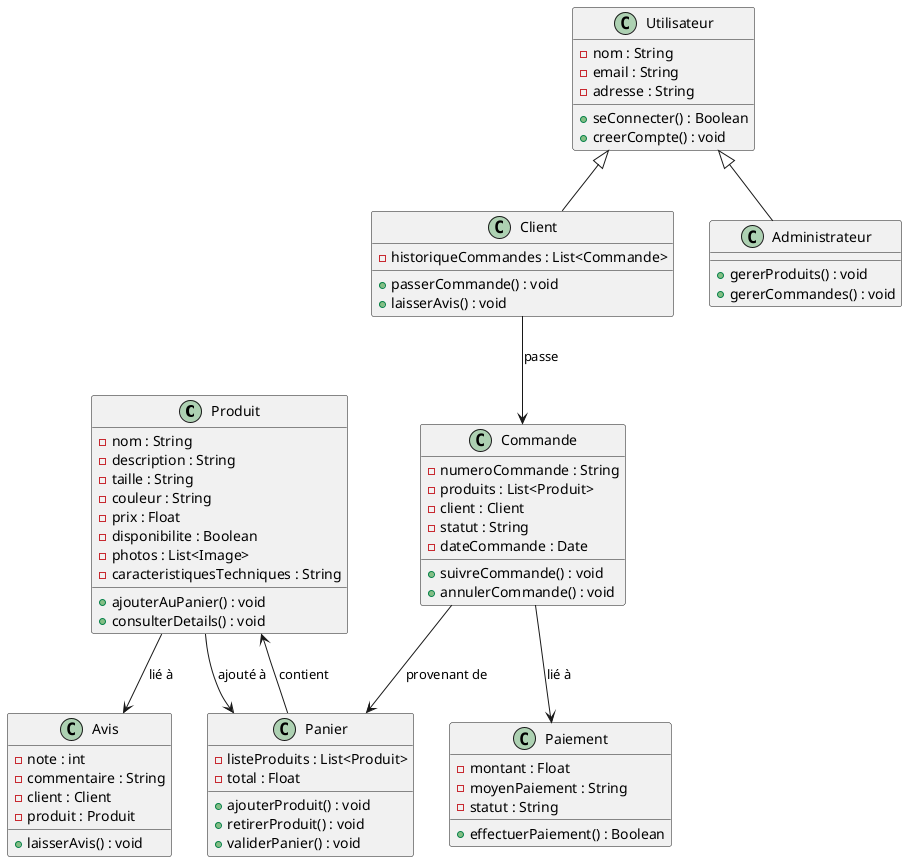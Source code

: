 @startuml
class Produit {
  - nom : String
  - description : String
  - taille : String
  - couleur : String
  - prix : Float
  - disponibilite : Boolean
  - photos : List<Image>
  - caracteristiquesTechniques : String
  + ajouterAuPanier() : void
  + consulterDetails() : void
}

class Utilisateur {
  - nom : String
  - email : String
  - adresse : String
  + seConnecter() : Boolean
  + creerCompte() : void
}

class Client {
  - historiqueCommandes : List<Commande>
  + passerCommande() : void
  + laisserAvis() : void
}
Utilisateur <|-- Client

class Administrateur {
  + gererProduits() : void
  + gererCommandes() : void
}
Utilisateur <|-- Administrateur

class Commande {
  - numeroCommande : String
  - produits : List<Produit>
  - client : Client
  - statut : String
  - dateCommande : Date
  + suivreCommande() : void
  + annulerCommande() : void
}

class Panier {
  - listeProduits : List<Produit>
  - total : Float
  + ajouterProduit() : void
  + retirerProduit() : void
  + validerPanier() : void
}

class Avis {
  - note : int
  - commentaire : String
  - client : Client
  - produit : Produit
  + laisserAvis() : void
}

class Paiement {
  - montant : Float
  - moyenPaiement : String
  - statut : String
  + effectuerPaiement() : Boolean
}

Produit --> Avis : "lié à"
Produit --> Panier : "ajouté à"
Client --> Commande : "passe"
Commande --> Paiement : "lié à"
Commande --> Panier : "provenant de"
Panier --> Produit : "contient"
@enduml
